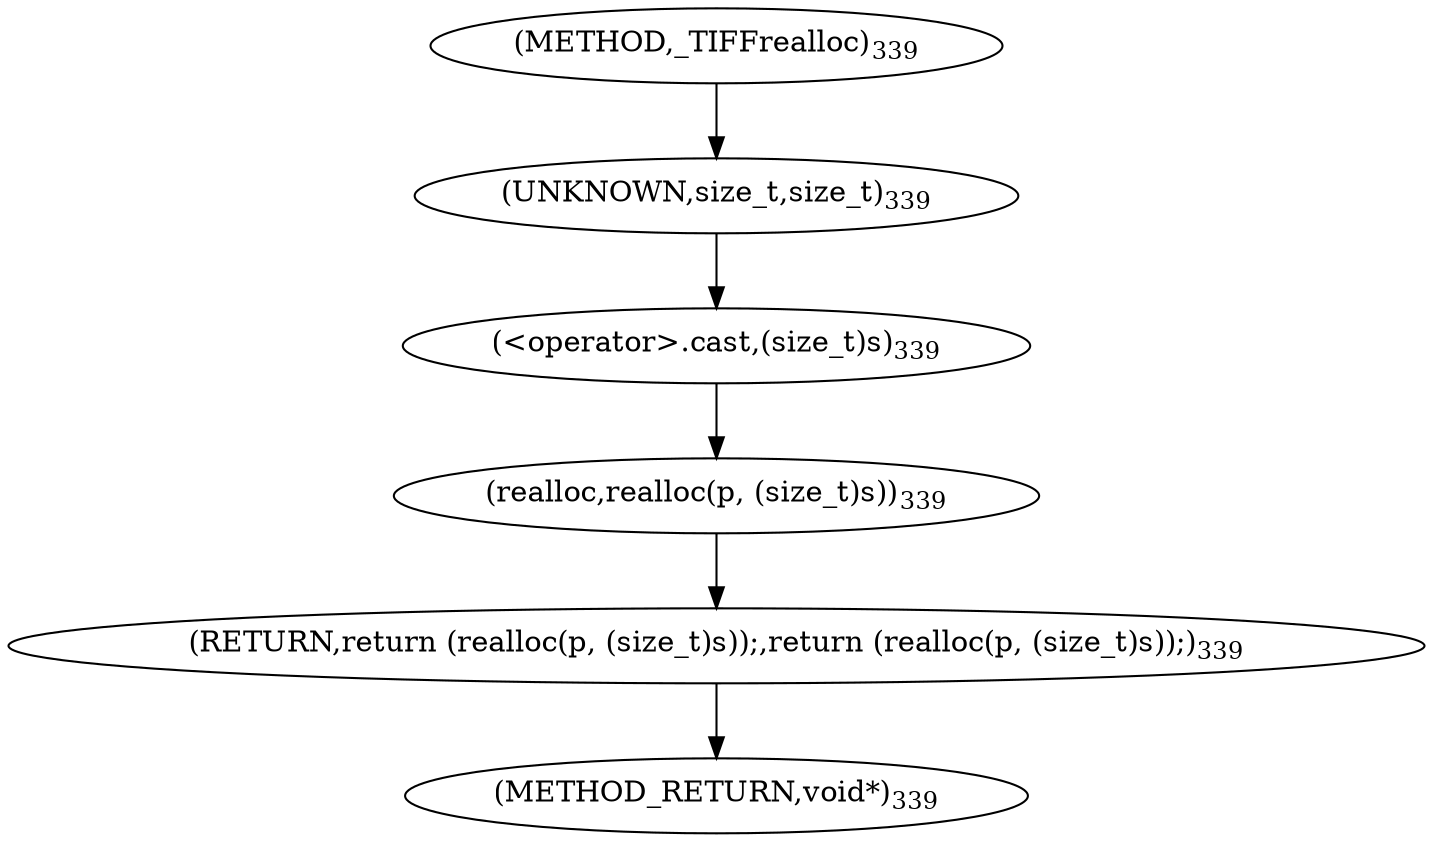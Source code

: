 digraph "_TIFFrealloc" {  
"34160" [label = <(RETURN,return (realloc(p, (size_t)s));,return (realloc(p, (size_t)s));)<SUB>339</SUB>> ]
"34161" [label = <(realloc,realloc(p, (size_t)s))<SUB>339</SUB>> ]
"34163" [label = <(&lt;operator&gt;.cast,(size_t)s)<SUB>339</SUB>> ]
"34164" [label = <(UNKNOWN,size_t,size_t)<SUB>339</SUB>> ]
"34156" [label = <(METHOD,_TIFFrealloc)<SUB>339</SUB>> ]
"34166" [label = <(METHOD_RETURN,void*)<SUB>339</SUB>> ]
  "34160" -> "34166" 
  "34161" -> "34160" 
  "34163" -> "34161" 
  "34164" -> "34163" 
  "34156" -> "34164" 
}
